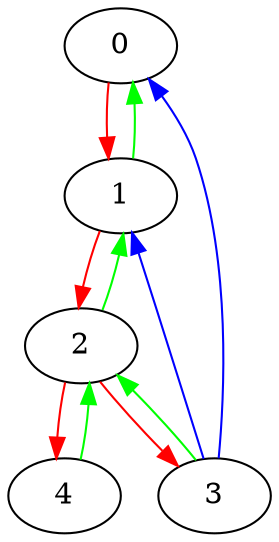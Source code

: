 digraph G {
	0 -> 1 [color = "red"];
	1 -> 2 [color = "red"];
	2 -> 3 [color = "red"];
	3 -> 0 [color = "blue"];
	3 -> 1 [color = "blue"];
	3 -> 2 [color = "green"];
	2 -> 4 [color = "red"];
	4 -> 2 [color = "green"];
	2 -> 1 [color = "green"];
	1 -> 0 [color = "green"];
}